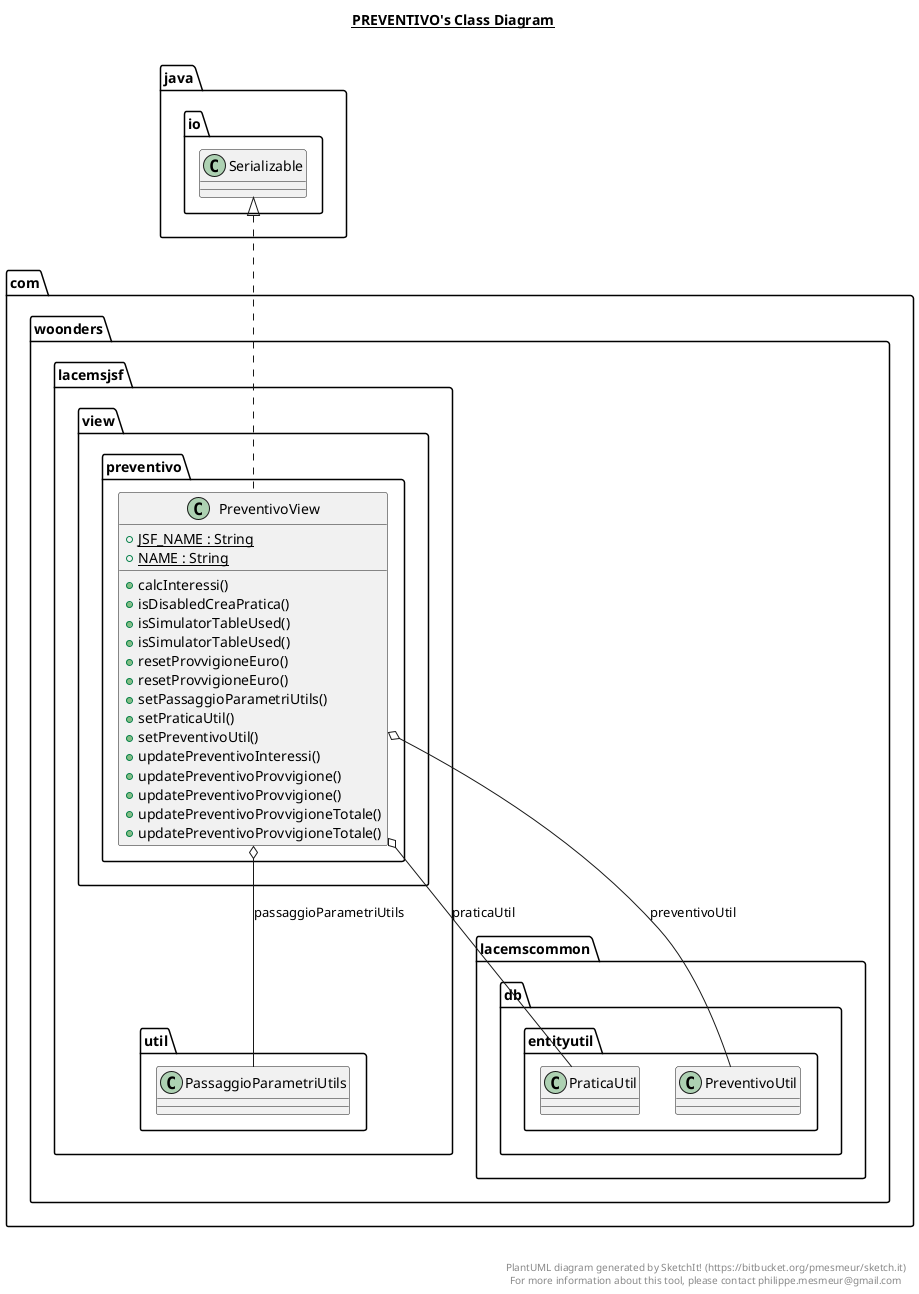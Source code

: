@startuml

title __PREVENTIVO's Class Diagram__\n

  namespace com.woonders.lacemsjsf.view.preventivo {
    class com.woonders.lacemsjsf.view.preventivo.PreventivoView {
        {static} + JSF_NAME : String
        {static} + NAME : String
        + calcInteressi()
        + isDisabledCreaPratica()
        + isSimulatorTableUsed()
        + isSimulatorTableUsed()
        + resetProvvigioneEuro()
        + resetProvvigioneEuro()
        + setPassaggioParametriUtils()
        + setPraticaUtil()
        + setPreventivoUtil()
        + updatePreventivoInteressi()
        + updatePreventivoProvvigione()
        + updatePreventivoProvvigione()
        + updatePreventivoProvvigioneTotale()
        + updatePreventivoProvvigioneTotale()
    }
  }
  

  com.woonders.lacemsjsf.view.preventivo.PreventivoView .up.|> java.io.Serializable
  com.woonders.lacemsjsf.view.preventivo.PreventivoView o-- com.woonders.lacemsjsf.util.PassaggioParametriUtils : passaggioParametriUtils
  com.woonders.lacemsjsf.view.preventivo.PreventivoView o-- com.woonders.lacemscommon.db.entityutil.PraticaUtil : praticaUtil
  com.woonders.lacemsjsf.view.preventivo.PreventivoView o-- com.woonders.lacemscommon.db.entityutil.PreventivoUtil : preventivoUtil


right footer


PlantUML diagram generated by SketchIt! (https://bitbucket.org/pmesmeur/sketch.it)
For more information about this tool, please contact philippe.mesmeur@gmail.com
endfooter

@enduml
